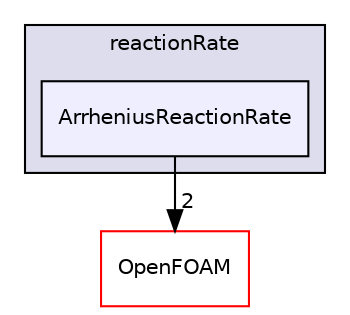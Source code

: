 digraph "src/thermophysicalModels/specie/reaction/reactionRate/ArrheniusReactionRate" {
  bgcolor=transparent;
  compound=true
  node [ fontsize="10", fontname="Helvetica"];
  edge [ labelfontsize="10", labelfontname="Helvetica"];
  subgraph clusterdir_0b3172b66393f2c7ce0778392f9f1c0a {
    graph [ bgcolor="#ddddee", pencolor="black", label="reactionRate" fontname="Helvetica", fontsize="10", URL="dir_0b3172b66393f2c7ce0778392f9f1c0a.html"]
  dir_82b1ab70b3af403cb3a63f6f1873c8bb [shape=box, label="ArrheniusReactionRate", style="filled", fillcolor="#eeeeff", pencolor="black", URL="dir_82b1ab70b3af403cb3a63f6f1873c8bb.html"];
  }
  dir_c5473ff19b20e6ec4dfe5c310b3778a8 [shape=box label="OpenFOAM" color="red" URL="dir_c5473ff19b20e6ec4dfe5c310b3778a8.html"];
  dir_82b1ab70b3af403cb3a63f6f1873c8bb->dir_c5473ff19b20e6ec4dfe5c310b3778a8 [headlabel="2", labeldistance=1.5 headhref="dir_002880_001887.html"];
}
